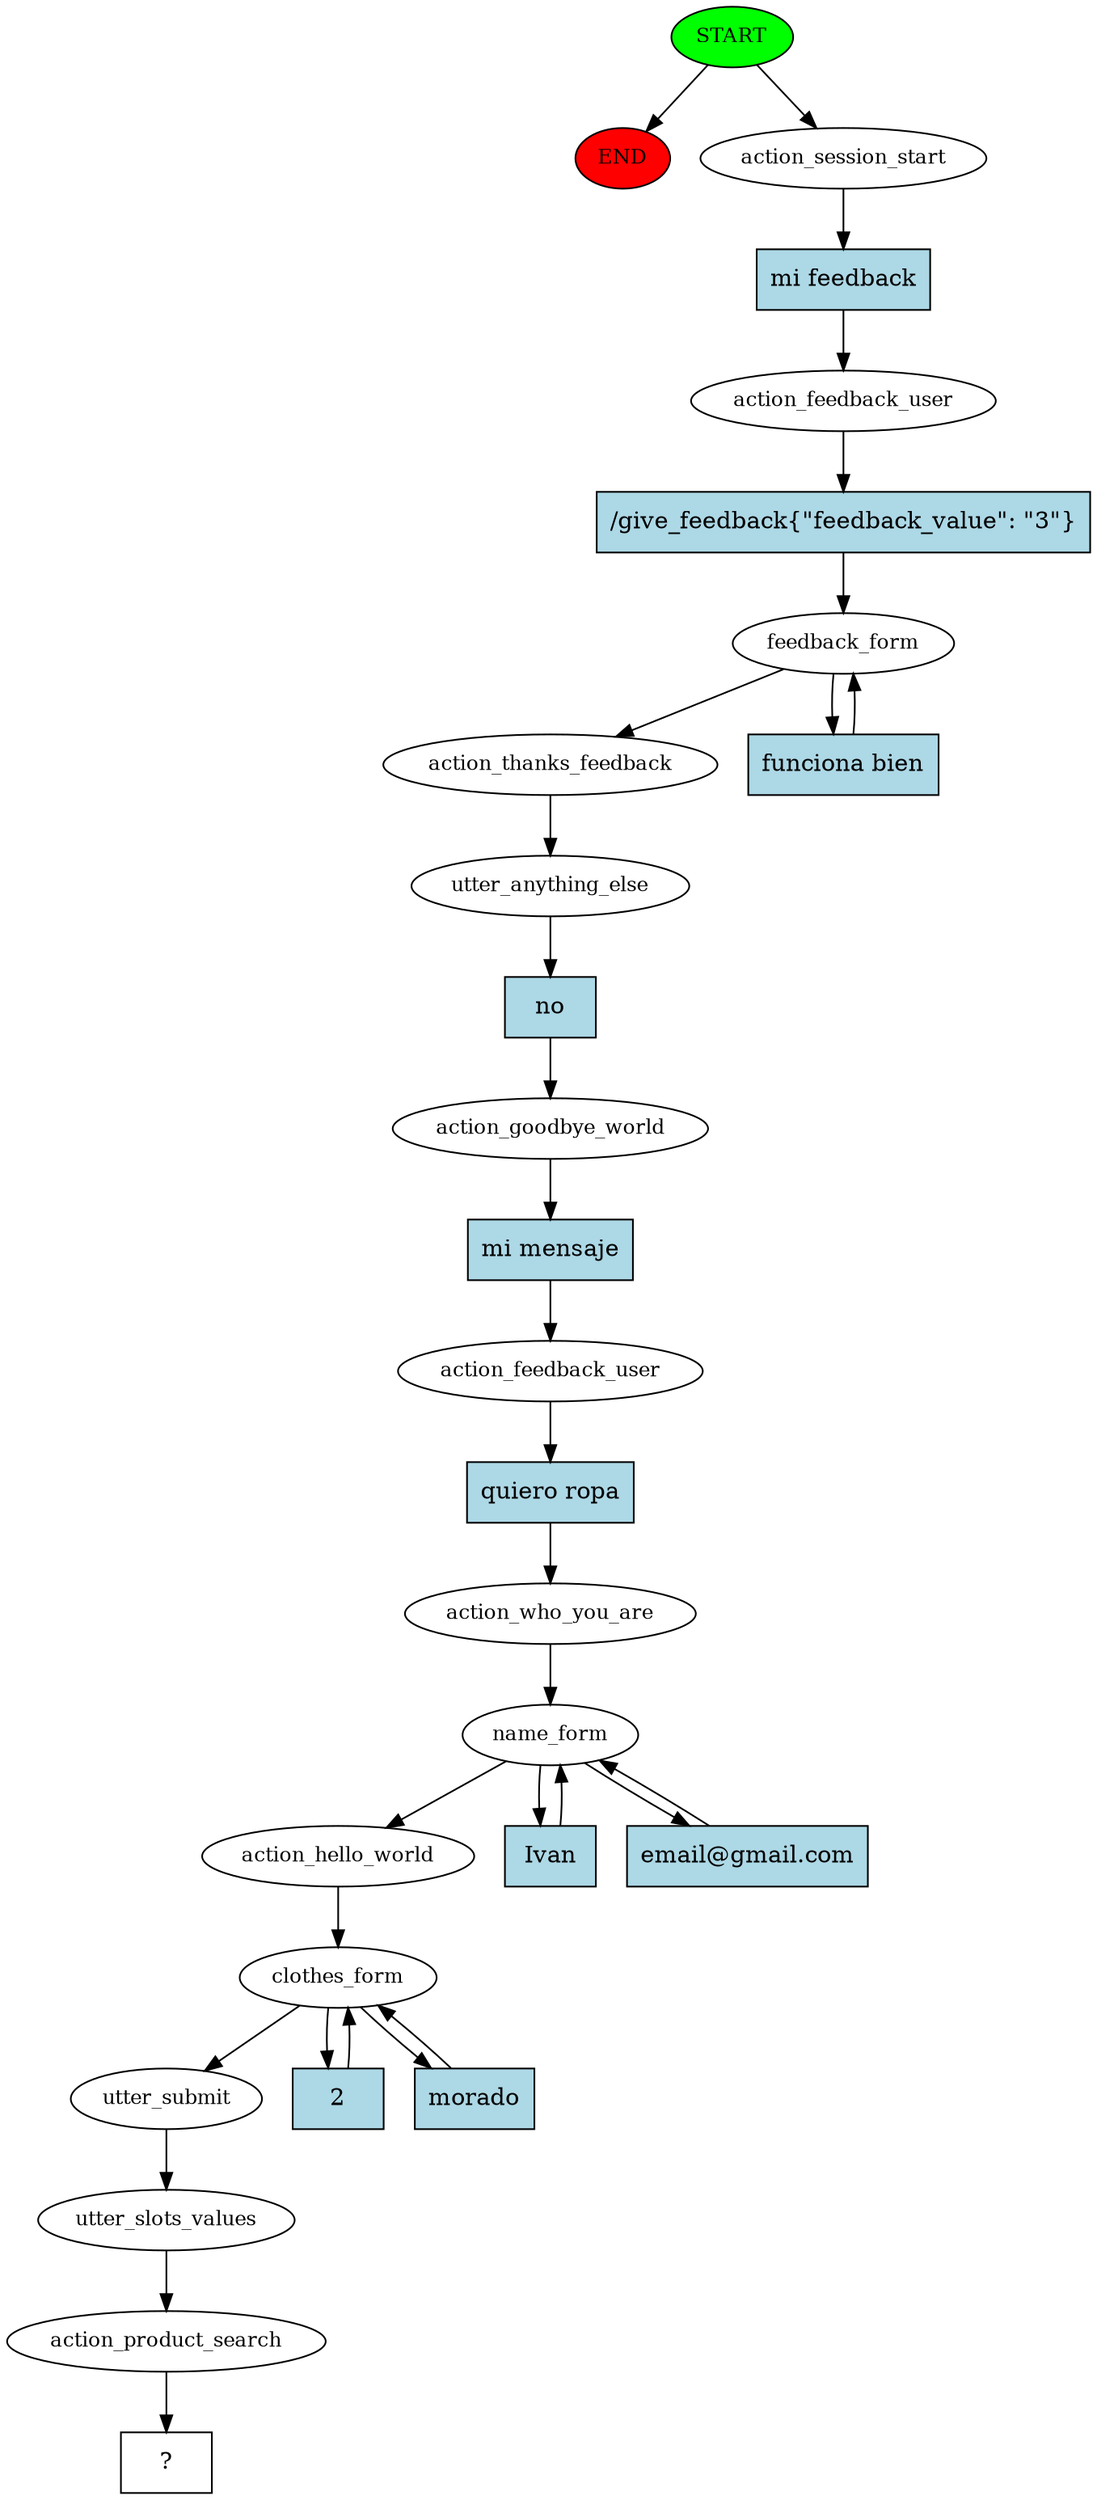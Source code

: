 digraph  {
0 [class="start active", fillcolor=green, fontsize=12, label=START, style=filled];
"-1" [class=end, fillcolor=red, fontsize=12, label=END, style=filled];
1 [class=active, fontsize=12, label=action_session_start];
2 [class=active, fontsize=12, label=action_feedback_user];
3 [class=active, fontsize=12, label=feedback_form];
5 [class=active, fontsize=12, label=action_thanks_feedback];
6 [class=active, fontsize=12, label=utter_anything_else];
7 [class=active, fontsize=12, label=action_goodbye_world];
8 [class=active, fontsize=12, label=action_feedback_user];
9 [class=active, fontsize=12, label=action_who_you_are];
10 [class=active, fontsize=12, label=name_form];
13 [class=active, fontsize=12, label=action_hello_world];
14 [class=active, fontsize=12, label=clothes_form];
19 [class=active, fontsize=12, label=utter_submit];
20 [class=active, fontsize=12, label=utter_slots_values];
21 [class=active, fontsize=12, label=action_product_search];
22 [class="intent dashed active", label="  ?  ", shape=rect];
23 [class="intent active", fillcolor=lightblue, label="mi feedback", shape=rect, style=filled];
24 [class="intent active", fillcolor=lightblue, label="/give_feedback{\"feedback_value\": \"3\"}", shape=rect, style=filled];
25 [class="intent active", fillcolor=lightblue, label="funciona bien", shape=rect, style=filled];
26 [class="intent active", fillcolor=lightblue, label=no, shape=rect, style=filled];
27 [class="intent active", fillcolor=lightblue, label="mi mensaje", shape=rect, style=filled];
28 [class="intent active", fillcolor=lightblue, label="quiero ropa", shape=rect, style=filled];
29 [class="intent active", fillcolor=lightblue, label=Ivan, shape=rect, style=filled];
30 [class="intent active", fillcolor=lightblue, label="email@gmail.com", shape=rect, style=filled];
31 [class="intent active", fillcolor=lightblue, label=2, shape=rect, style=filled];
32 [class="intent active", fillcolor=lightblue, label=morado, shape=rect, style=filled];
0 -> "-1"  [class="", key=NONE, label=""];
0 -> 1  [class=active, key=NONE, label=""];
1 -> 23  [class=active, key=0];
2 -> 24  [class=active, key=0];
3 -> 5  [class=active, key=NONE, label=""];
3 -> 25  [class=active, key=0];
5 -> 6  [class=active, key=NONE, label=""];
6 -> 26  [class=active, key=0];
7 -> 27  [class=active, key=0];
8 -> 28  [class=active, key=0];
9 -> 10  [class=active, key=NONE, label=""];
10 -> 13  [class=active, key=NONE, label=""];
10 -> 29  [class=active, key=0];
10 -> 30  [class=active, key=0];
13 -> 14  [class=active, key=NONE, label=""];
14 -> 19  [class=active, key=NONE, label=""];
14 -> 31  [class=active, key=0];
14 -> 32  [class=active, key=0];
19 -> 20  [class=active, key=NONE, label=""];
20 -> 21  [class=active, key=NONE, label=""];
21 -> 22  [class=active, key=NONE, label=""];
23 -> 2  [class=active, key=0];
24 -> 3  [class=active, key=0];
25 -> 3  [class=active, key=0];
26 -> 7  [class=active, key=0];
27 -> 8  [class=active, key=0];
28 -> 9  [class=active, key=0];
29 -> 10  [class=active, key=0];
30 -> 10  [class=active, key=0];
31 -> 14  [class=active, key=0];
32 -> 14  [class=active, key=0];
}
